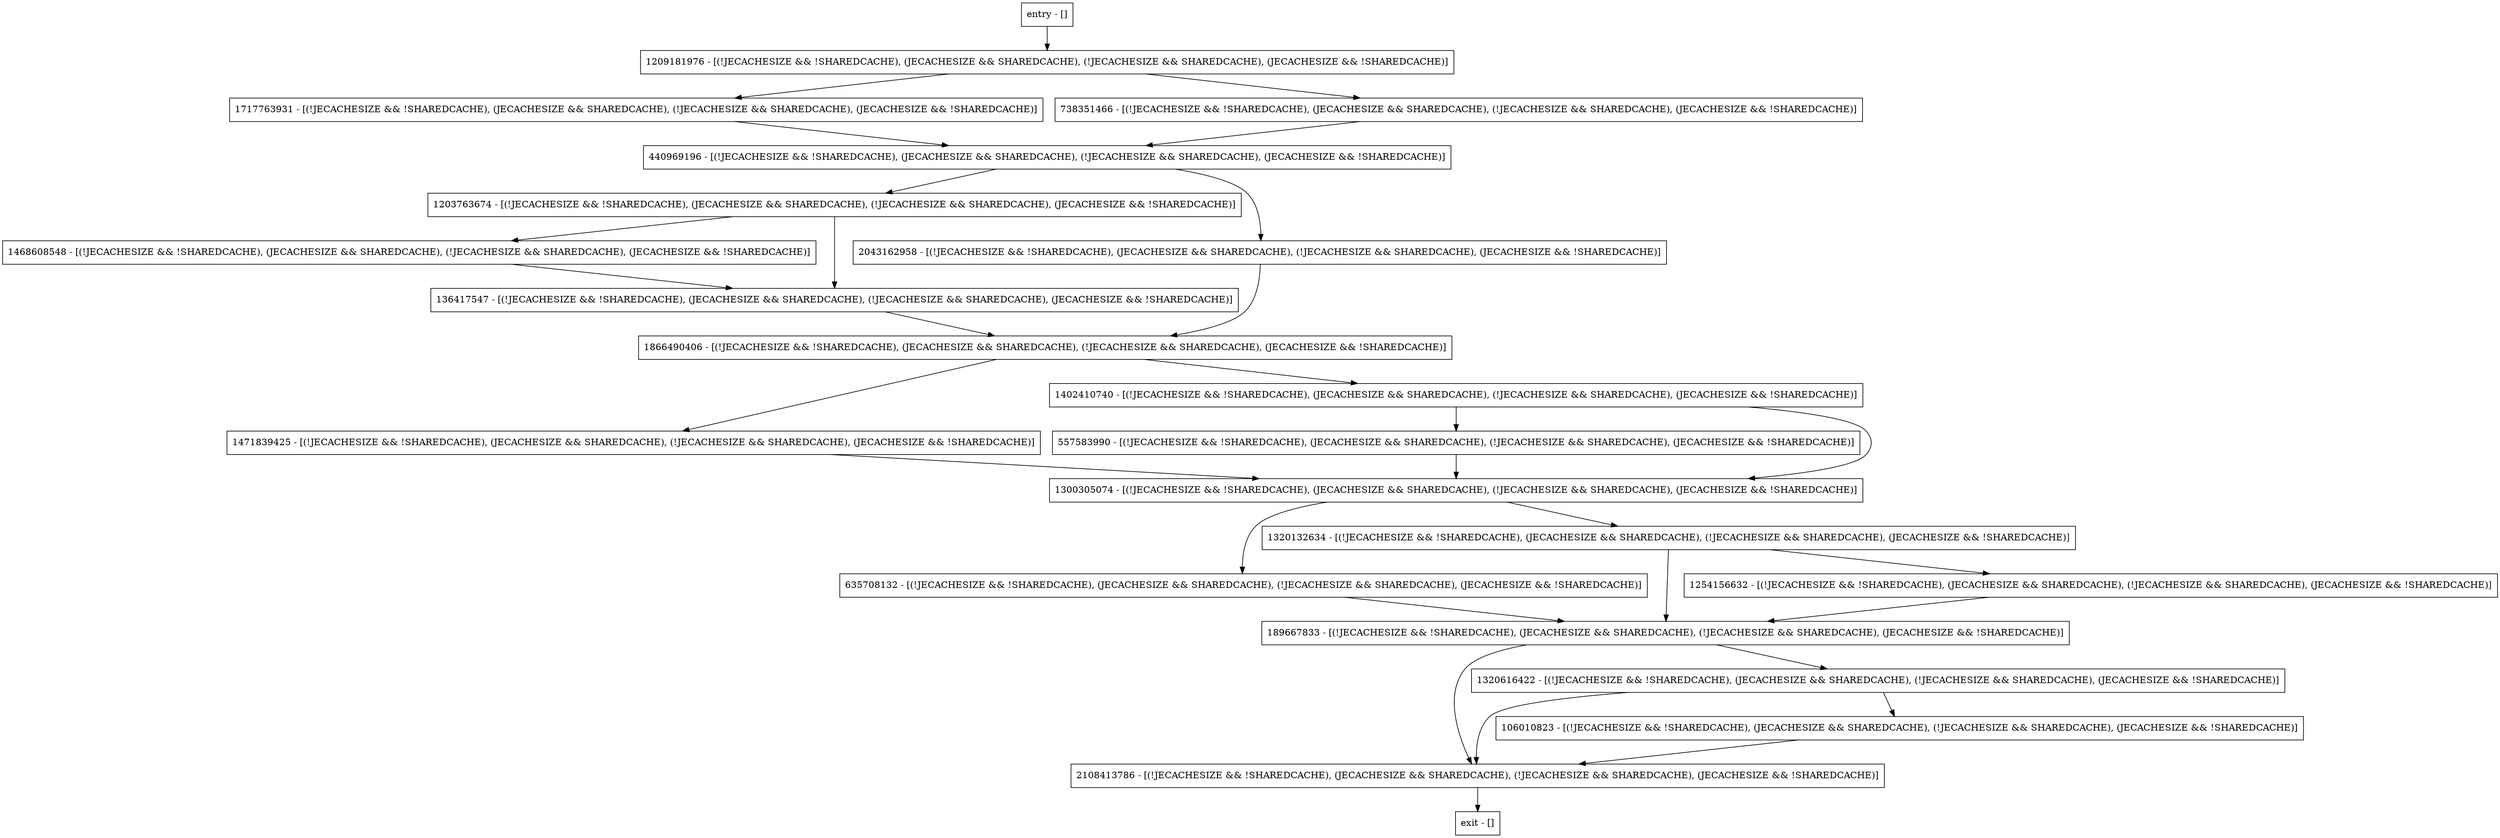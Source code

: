 digraph reset {
node [shape=record];
440969196 [label="440969196 - [(!JECACHESIZE && !SHAREDCACHE), (JECACHESIZE && SHAREDCACHE), (!JECACHESIZE && SHAREDCACHE), (JECACHESIZE && !SHAREDCACHE)]"];
189667833 [label="189667833 - [(!JECACHESIZE && !SHAREDCACHE), (JECACHESIZE && SHAREDCACHE), (!JECACHESIZE && SHAREDCACHE), (JECACHESIZE && !SHAREDCACHE)]"];
635708132 [label="635708132 - [(!JECACHESIZE && !SHAREDCACHE), (JECACHESIZE && SHAREDCACHE), (!JECACHESIZE && SHAREDCACHE), (JECACHESIZE && !SHAREDCACHE)]"];
1209181976 [label="1209181976 - [(!JECACHESIZE && !SHAREDCACHE), (JECACHESIZE && SHAREDCACHE), (!JECACHESIZE && SHAREDCACHE), (JECACHESIZE && !SHAREDCACHE)]"];
1471839425 [label="1471839425 - [(!JECACHESIZE && !SHAREDCACHE), (JECACHESIZE && SHAREDCACHE), (!JECACHESIZE && SHAREDCACHE), (JECACHESIZE && !SHAREDCACHE)]"];
557583990 [label="557583990 - [(!JECACHESIZE && !SHAREDCACHE), (JECACHESIZE && SHAREDCACHE), (!JECACHESIZE && SHAREDCACHE), (JECACHESIZE && !SHAREDCACHE)]"];
2108413786 [label="2108413786 - [(!JECACHESIZE && !SHAREDCACHE), (JECACHESIZE && SHAREDCACHE), (!JECACHESIZE && SHAREDCACHE), (JECACHESIZE && !SHAREDCACHE)]"];
1203763674 [label="1203763674 - [(!JECACHESIZE && !SHAREDCACHE), (JECACHESIZE && SHAREDCACHE), (!JECACHESIZE && SHAREDCACHE), (JECACHESIZE && !SHAREDCACHE)]"];
1402410740 [label="1402410740 - [(!JECACHESIZE && !SHAREDCACHE), (JECACHESIZE && SHAREDCACHE), (!JECACHESIZE && SHAREDCACHE), (JECACHESIZE && !SHAREDCACHE)]"];
1300305074 [label="1300305074 - [(!JECACHESIZE && !SHAREDCACHE), (JECACHESIZE && SHAREDCACHE), (!JECACHESIZE && SHAREDCACHE), (JECACHESIZE && !SHAREDCACHE)]"];
entry [label="entry - []"];
exit [label="exit - []"];
1717763931 [label="1717763931 - [(!JECACHESIZE && !SHAREDCACHE), (JECACHESIZE && SHAREDCACHE), (!JECACHESIZE && SHAREDCACHE), (JECACHESIZE && !SHAREDCACHE)]"];
1320616422 [label="1320616422 - [(!JECACHESIZE && !SHAREDCACHE), (JECACHESIZE && SHAREDCACHE), (!JECACHESIZE && SHAREDCACHE), (JECACHESIZE && !SHAREDCACHE)]"];
106010823 [label="106010823 - [(!JECACHESIZE && !SHAREDCACHE), (JECACHESIZE && SHAREDCACHE), (!JECACHESIZE && SHAREDCACHE), (JECACHESIZE && !SHAREDCACHE)]"];
1254156632 [label="1254156632 - [(!JECACHESIZE && !SHAREDCACHE), (JECACHESIZE && SHAREDCACHE), (!JECACHESIZE && SHAREDCACHE), (JECACHESIZE && !SHAREDCACHE)]"];
738351466 [label="738351466 - [(!JECACHESIZE && !SHAREDCACHE), (JECACHESIZE && SHAREDCACHE), (!JECACHESIZE && SHAREDCACHE), (JECACHESIZE && !SHAREDCACHE)]"];
1468608548 [label="1468608548 - [(!JECACHESIZE && !SHAREDCACHE), (JECACHESIZE && SHAREDCACHE), (!JECACHESIZE && SHAREDCACHE), (JECACHESIZE && !SHAREDCACHE)]"];
2043162958 [label="2043162958 - [(!JECACHESIZE && !SHAREDCACHE), (JECACHESIZE && SHAREDCACHE), (!JECACHESIZE && SHAREDCACHE), (JECACHESIZE && !SHAREDCACHE)]"];
1866490406 [label="1866490406 - [(!JECACHESIZE && !SHAREDCACHE), (JECACHESIZE && SHAREDCACHE), (!JECACHESIZE && SHAREDCACHE), (JECACHESIZE && !SHAREDCACHE)]"];
1320132634 [label="1320132634 - [(!JECACHESIZE && !SHAREDCACHE), (JECACHESIZE && SHAREDCACHE), (!JECACHESIZE && SHAREDCACHE), (JECACHESIZE && !SHAREDCACHE)]"];
136417547 [label="136417547 - [(!JECACHESIZE && !SHAREDCACHE), (JECACHESIZE && SHAREDCACHE), (!JECACHESIZE && SHAREDCACHE), (JECACHESIZE && !SHAREDCACHE)]"];
entry;
exit;
440969196 -> 2043162958;
440969196 -> 1203763674;
189667833 -> 1320616422;
189667833 -> 2108413786;
635708132 -> 189667833;
1209181976 -> 1717763931;
1209181976 -> 738351466;
1471839425 -> 1300305074;
557583990 -> 1300305074;
2108413786 -> exit;
1203763674 -> 1468608548;
1203763674 -> 136417547;
1402410740 -> 557583990;
1402410740 -> 1300305074;
1300305074 -> 635708132;
1300305074 -> 1320132634;
entry -> 1209181976;
1717763931 -> 440969196;
1320616422 -> 106010823;
1320616422 -> 2108413786;
106010823 -> 2108413786;
1254156632 -> 189667833;
738351466 -> 440969196;
1468608548 -> 136417547;
2043162958 -> 1866490406;
1866490406 -> 1471839425;
1866490406 -> 1402410740;
1320132634 -> 1254156632;
1320132634 -> 189667833;
136417547 -> 1866490406;
}
